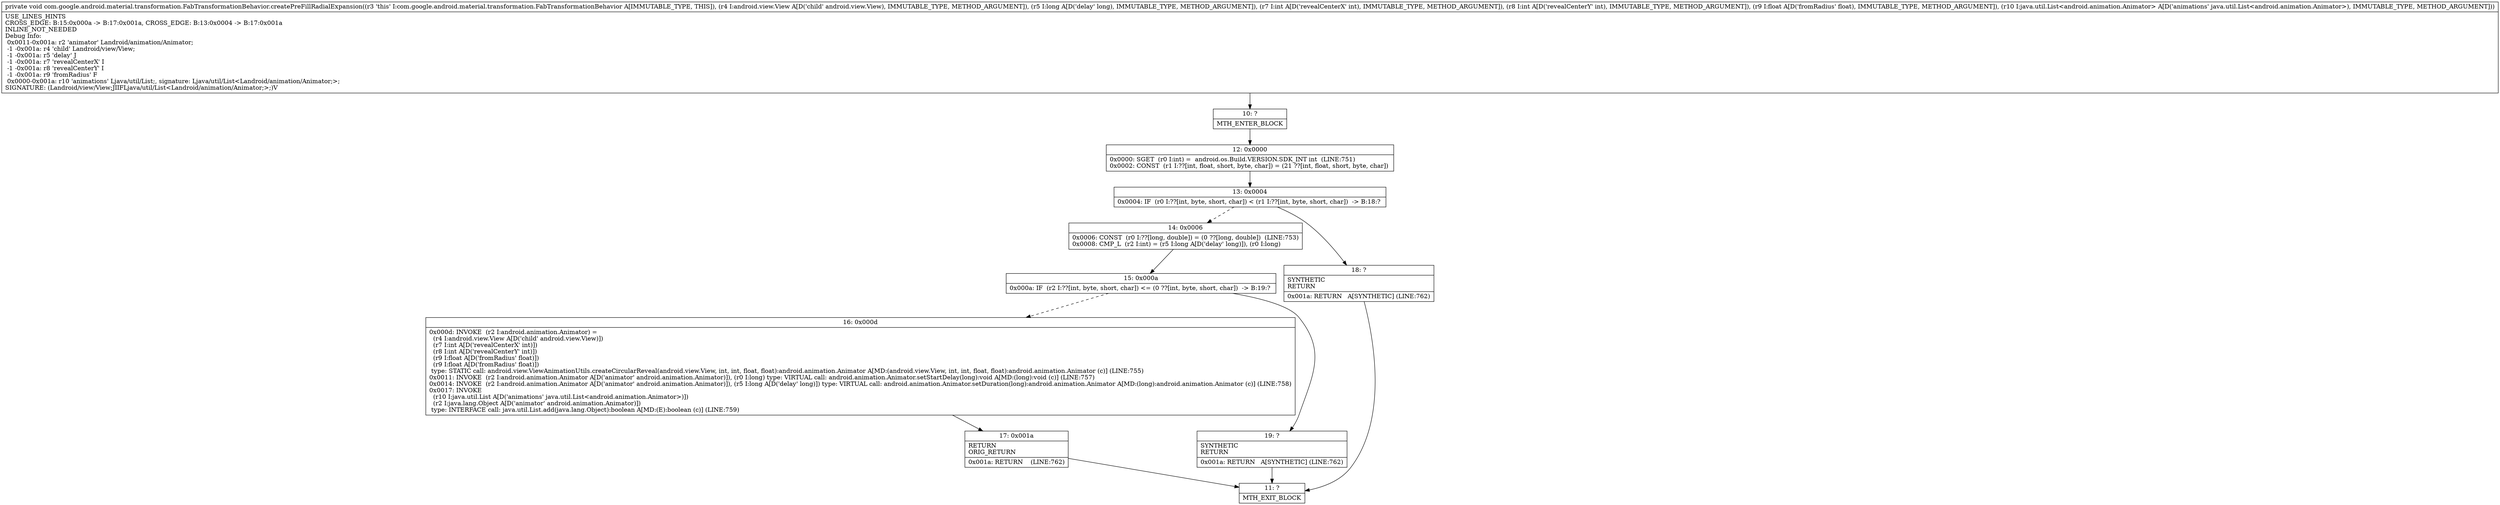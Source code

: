 digraph "CFG forcom.google.android.material.transformation.FabTransformationBehavior.createPreFillRadialExpansion(Landroid\/view\/View;JIIFLjava\/util\/List;)V" {
Node_10 [shape=record,label="{10\:\ ?|MTH_ENTER_BLOCK\l}"];
Node_12 [shape=record,label="{12\:\ 0x0000|0x0000: SGET  (r0 I:int) =  android.os.Build.VERSION.SDK_INT int  (LINE:751)\l0x0002: CONST  (r1 I:??[int, float, short, byte, char]) = (21 ??[int, float, short, byte, char]) \l}"];
Node_13 [shape=record,label="{13\:\ 0x0004|0x0004: IF  (r0 I:??[int, byte, short, char]) \< (r1 I:??[int, byte, short, char])  \-\> B:18:? \l}"];
Node_14 [shape=record,label="{14\:\ 0x0006|0x0006: CONST  (r0 I:??[long, double]) = (0 ??[long, double])  (LINE:753)\l0x0008: CMP_L  (r2 I:int) = (r5 I:long A[D('delay' long)]), (r0 I:long) \l}"];
Node_15 [shape=record,label="{15\:\ 0x000a|0x000a: IF  (r2 I:??[int, byte, short, char]) \<= (0 ??[int, byte, short, char])  \-\> B:19:? \l}"];
Node_16 [shape=record,label="{16\:\ 0x000d|0x000d: INVOKE  (r2 I:android.animation.Animator) = \l  (r4 I:android.view.View A[D('child' android.view.View)])\l  (r7 I:int A[D('revealCenterX' int)])\l  (r8 I:int A[D('revealCenterY' int)])\l  (r9 I:float A[D('fromRadius' float)])\l  (r9 I:float A[D('fromRadius' float)])\l type: STATIC call: android.view.ViewAnimationUtils.createCircularReveal(android.view.View, int, int, float, float):android.animation.Animator A[MD:(android.view.View, int, int, float, float):android.animation.Animator (c)] (LINE:755)\l0x0011: INVOKE  (r2 I:android.animation.Animator A[D('animator' android.animation.Animator)]), (r0 I:long) type: VIRTUAL call: android.animation.Animator.setStartDelay(long):void A[MD:(long):void (c)] (LINE:757)\l0x0014: INVOKE  (r2 I:android.animation.Animator A[D('animator' android.animation.Animator)]), (r5 I:long A[D('delay' long)]) type: VIRTUAL call: android.animation.Animator.setDuration(long):android.animation.Animator A[MD:(long):android.animation.Animator (c)] (LINE:758)\l0x0017: INVOKE  \l  (r10 I:java.util.List A[D('animations' java.util.List\<android.animation.Animator\>)])\l  (r2 I:java.lang.Object A[D('animator' android.animation.Animator)])\l type: INTERFACE call: java.util.List.add(java.lang.Object):boolean A[MD:(E):boolean (c)] (LINE:759)\l}"];
Node_17 [shape=record,label="{17\:\ 0x001a|RETURN\lORIG_RETURN\l|0x001a: RETURN    (LINE:762)\l}"];
Node_11 [shape=record,label="{11\:\ ?|MTH_EXIT_BLOCK\l}"];
Node_19 [shape=record,label="{19\:\ ?|SYNTHETIC\lRETURN\l|0x001a: RETURN   A[SYNTHETIC] (LINE:762)\l}"];
Node_18 [shape=record,label="{18\:\ ?|SYNTHETIC\lRETURN\l|0x001a: RETURN   A[SYNTHETIC] (LINE:762)\l}"];
MethodNode[shape=record,label="{private void com.google.android.material.transformation.FabTransformationBehavior.createPreFillRadialExpansion((r3 'this' I:com.google.android.material.transformation.FabTransformationBehavior A[IMMUTABLE_TYPE, THIS]), (r4 I:android.view.View A[D('child' android.view.View), IMMUTABLE_TYPE, METHOD_ARGUMENT]), (r5 I:long A[D('delay' long), IMMUTABLE_TYPE, METHOD_ARGUMENT]), (r7 I:int A[D('revealCenterX' int), IMMUTABLE_TYPE, METHOD_ARGUMENT]), (r8 I:int A[D('revealCenterY' int), IMMUTABLE_TYPE, METHOD_ARGUMENT]), (r9 I:float A[D('fromRadius' float), IMMUTABLE_TYPE, METHOD_ARGUMENT]), (r10 I:java.util.List\<android.animation.Animator\> A[D('animations' java.util.List\<android.animation.Animator\>), IMMUTABLE_TYPE, METHOD_ARGUMENT]))  | USE_LINES_HINTS\lCROSS_EDGE: B:15:0x000a \-\> B:17:0x001a, CROSS_EDGE: B:13:0x0004 \-\> B:17:0x001a\lINLINE_NOT_NEEDED\lDebug Info:\l  0x0011\-0x001a: r2 'animator' Landroid\/animation\/Animator;\l  \-1 \-0x001a: r4 'child' Landroid\/view\/View;\l  \-1 \-0x001a: r5 'delay' J\l  \-1 \-0x001a: r7 'revealCenterX' I\l  \-1 \-0x001a: r8 'revealCenterY' I\l  \-1 \-0x001a: r9 'fromRadius' F\l  0x0000\-0x001a: r10 'animations' Ljava\/util\/List;, signature: Ljava\/util\/List\<Landroid\/animation\/Animator;\>;\lSIGNATURE: (Landroid\/view\/View;JIIFLjava\/util\/List\<Landroid\/animation\/Animator;\>;)V\l}"];
MethodNode -> Node_10;Node_10 -> Node_12;
Node_12 -> Node_13;
Node_13 -> Node_14[style=dashed];
Node_13 -> Node_18;
Node_14 -> Node_15;
Node_15 -> Node_16[style=dashed];
Node_15 -> Node_19;
Node_16 -> Node_17;
Node_17 -> Node_11;
Node_19 -> Node_11;
Node_18 -> Node_11;
}

